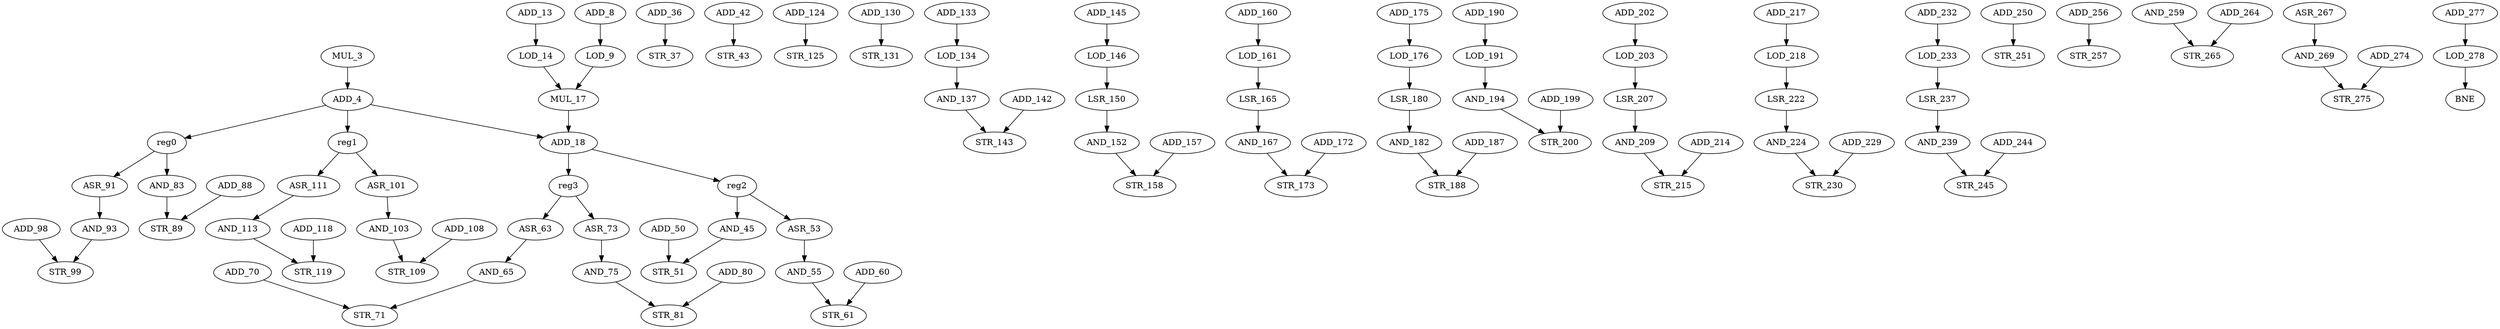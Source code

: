 digraph write_bmp_header_dfg__7 {
    MUL_3;
    ADD_4;
    ADD_8;
    LOD_9;
    ADD_13;
    LOD_14;
    MUL_17;
    ADD_18;
    ADD_36;
    STR_37;
    ADD_42;
    STR_43;
    AND_45;
    ADD_50;
    STR_51;
    ASR_53;
    AND_55;
    ADD_60;
    STR_61;
    ASR_63;
    AND_65;
    ADD_70;
    STR_71;
    ASR_73;
    AND_75;
    ADD_80;
    STR_81;
    AND_83;
    ADD_88;
    STR_89;
    ASR_91;
    AND_93;
    ADD_98;
    STR_99;
    ASR_101;
    AND_103;
    ADD_108;
    STR_109;
    ASR_111;
    AND_113;
    ADD_118;
    STR_119;
    ADD_124;
    STR_125;
    ADD_130;
    STR_131;
    ADD_133;
    LOD_134;
    AND_137;
    ADD_142;
    STR_143;
    ADD_145;
    LOD_146;
    LSR_150;
    AND_152;
    ADD_157;
    STR_158;
    ADD_160;
    LOD_161;
    LSR_165;
    AND_167;
    ADD_172;
    STR_173;
    ADD_175;
    LOD_176;
    LSR_180;
    AND_182;
    ADD_187;
    STR_188;
    ADD_190;
    LOD_191;
    AND_194;
    ADD_199;
    STR_200;
    ADD_202;
    LOD_203;
    LSR_207;
    AND_209;
    ADD_214;
    STR_215;
    ADD_217;
    LOD_218;
    LSR_222;
    AND_224;
    ADD_229;
    STR_230;
    ADD_232;
    LOD_233;
    LSR_237;
    AND_239;
    ADD_244;
    STR_245;
    ADD_250;
    STR_251;
    ADD_256;
    STR_257;
    AND_259;
    ADD_264;
    STR_265;
    ASR_267;
    AND_269;
    ADD_274;
    STR_275;
    ADD_277;
    LOD_278;
    BNE_282 [label = BNE ];
    MUL_3 -> ADD_4 [ name = 2 ];
    ADD_4 -> ADD_18 [ name = 3 ];
    ADD_4 -> reg0
    reg0 -> AND_83 [ name = 4 ];
    reg0 -> ASR_91 [ name = 5 ];
    ADD_4 -> reg1
    reg1 -> ASR_101 [ name = 6 ];
    reg1 -> ASR_111 [ name = 7 ];
    ADD_8 -> LOD_9 [ name = 9 ];
    LOD_9 -> MUL_17 [ name = 10 ];
    ADD_13 -> LOD_14 [ name = 12 ];
    LOD_14 -> MUL_17 [ name = 13 ];
    MUL_17 -> ADD_18 [ name = 14 ];
    ADD_18 -> reg2
    reg2 -> AND_45 [ name = 15 ];
    reg2 -> ASR_53 [ name = 16 ];
    ADD_18 -> reg3
    reg3 -> ASR_63 [ name = 17 ];
    reg3 -> ASR_73 [ name = 18 ];
    ADD_36 -> STR_37 [ name = 22 ];
    ADD_42 -> STR_43 [ name = 26 ];
    AND_45 -> STR_51 [ name = 28 ];
    ADD_50 -> STR_51 [ name = 31 ];
    ASR_53 -> AND_55 [ name = 33 ];
    AND_55 -> STR_61 [ name = 35 ];
    ADD_60 -> STR_61 [ name = 38 ];
    ASR_63 -> AND_65 [ name = 40 ];
    AND_65 -> STR_71 [ name = 42 ];
    ADD_70 -> STR_71 [ name = 45 ];
    ASR_73 -> AND_75 [ name = 47 ];
    AND_75 -> STR_81 [ name = 49 ];
    ADD_80 -> STR_81 [ name = 52 ];
    AND_83 -> STR_89 [ name = 54 ];
    ADD_88 -> STR_89 [ name = 57 ];
    ASR_91 -> AND_93 [ name = 59 ];
    AND_93 -> STR_99 [ name = 61 ];
    ADD_98 -> STR_99 [ name = 64 ];
    ASR_101 -> AND_103 [ name = 66 ];
    AND_103 -> STR_109 [ name = 68 ];
    ADD_108 -> STR_109 [ name = 71 ];
    ASR_111 -> AND_113 [ name = 73 ];
    AND_113 -> STR_119 [ name = 75 ];
    ADD_118 -> STR_119 [ name = 78 ];
    ADD_124 -> STR_125 [ name = 82 ];
    ADD_130 -> STR_131 [ name = 86 ];
    ADD_133 -> LOD_134 [ name = 88 ];
    LOD_134 -> AND_137 [ name = 89 ];
    AND_137 -> STR_143 [ name = 91 ];
    ADD_142 -> STR_143 [ name = 94 ];
    ADD_145 -> LOD_146 [ name = 96 ];
    LOD_146 -> LSR_150 [ name = 97 ];
    LSR_150 -> AND_152 [ name = 99 ];
    AND_152 -> STR_158 [ name = 101 ];
    ADD_157 -> STR_158 [ name = 104 ];
    ADD_160 -> LOD_161 [ name = 106 ];
    LOD_161 -> LSR_165 [ name = 107 ];
    LSR_165 -> AND_167 [ name = 109 ];
    AND_167 -> STR_173 [ name = 111 ];
    ADD_172 -> STR_173 [ name = 114 ];
    ADD_175 -> LOD_176 [ name = 116 ];
    LOD_176 -> LSR_180 [ name = 117 ];
    LSR_180 -> AND_182 [ name = 119 ];
    AND_182 -> STR_188 [ name = 121 ];
    ADD_187 -> STR_188 [ name = 124 ];
    ADD_190 -> LOD_191 [ name = 126 ];
    LOD_191 -> AND_194 [ name = 127 ];
    AND_194 -> STR_200 [ name = 129 ];
    ADD_199 -> STR_200 [ name = 132 ];
    ADD_202 -> LOD_203 [ name = 134 ];
    LOD_203 -> LSR_207 [ name = 135 ];
    LSR_207 -> AND_209 [ name = 137 ];
    AND_209 -> STR_215 [ name = 139 ];
    ADD_214 -> STR_215 [ name = 142 ];
    ADD_217 -> LOD_218 [ name = 144 ];
    LOD_218 -> LSR_222 [ name = 145 ];
    LSR_222 -> AND_224 [ name = 147 ];
    AND_224 -> STR_230 [ name = 149 ];
    ADD_229 -> STR_230 [ name = 152 ];
    ADD_232 -> LOD_233 [ name = 154 ];
    LOD_233 -> LSR_237 [ name = 155 ];
    LSR_237 -> AND_239 [ name = 157 ];
    AND_239 -> STR_245 [ name = 159 ];
    ADD_244 -> STR_245 [ name = 162 ];
    ADD_250 -> STR_251 [ name = 166 ];
    ADD_256 -> STR_257 [ name = 170 ];
    AND_259 -> STR_265 [ name = 172 ];
    ADD_264 -> STR_265 [ name = 175 ];
    ASR_267 -> AND_269 [ name = 177 ];
    AND_269 -> STR_275 [ name = 179 ];
    ADD_274 -> STR_275 [ name = 182 ];
    ADD_277 -> LOD_278 [ name = 184 ];
    LOD_278 -> BNE_282 [ name = 185 ];
}